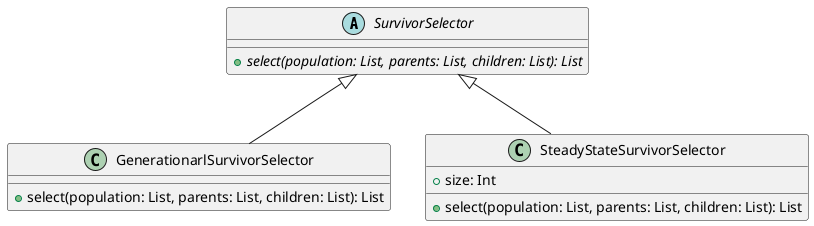 @startuml

' an abstract base class for survivor selection from a population
abstract class SurvivorSelector {
  + {abstract} select(population: List, parents: List, children: List): List
}
SurvivorSelector <|-- GenerationarlSurvivorSelector
SurvivorSelector <|-- SteadyStateSurvivorSelector

' a class for generational survivor selection
class GenerationarlSurvivorSelector {
  + select(population: List, parents: List, children: List): List
}

' a class for steady state survivor selection
class SteadyStateSurvivorSelector {
  ' the number of individuals to replace
  + size: Int
  + select(population: List, parents: List, children: List): List
}

@enduml
